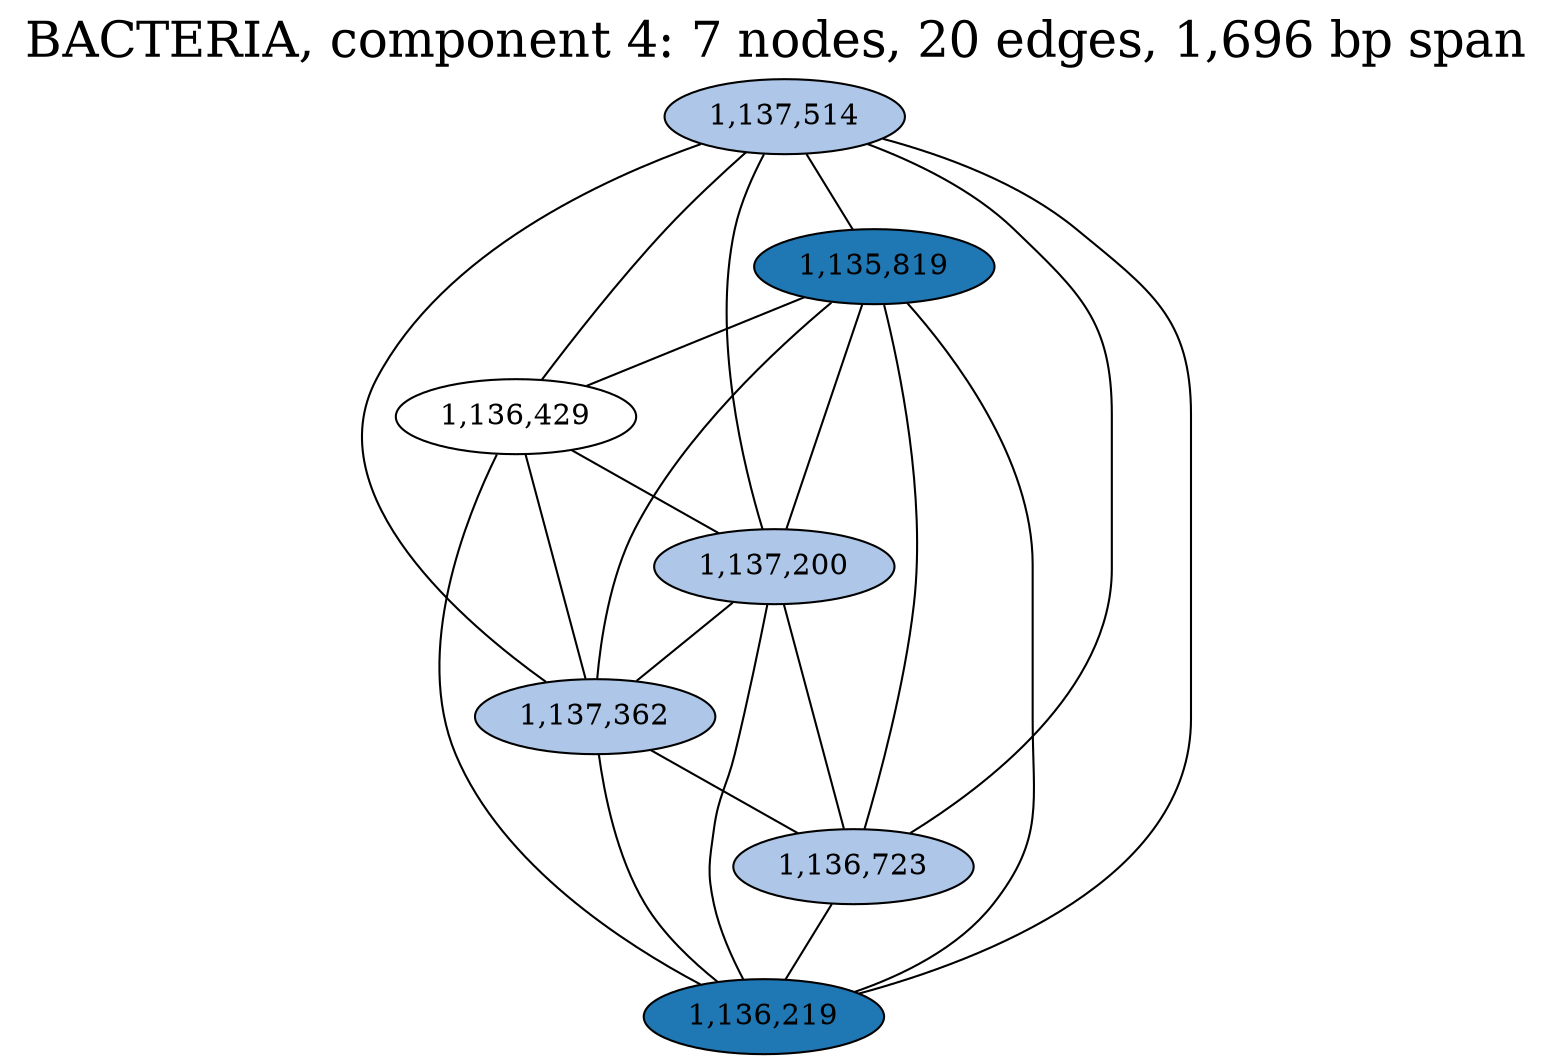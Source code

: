 graph BACTERIA_cc4 {
	overlap="prism50";
	outputorder="edgesfirst";
	label="BACTERIA, component 4: 7 nodes, 20 edges, 1,696 bp span";
	labelloc="t";
	fontsize=24;
	"1,137,514" [style="filled", fillcolor="#aec7e8", fontcolor="#000000"];
	"1,135,819" [style="filled", fillcolor="#1f77b4", fontcolor="#000000"];
	"1,136,429" [style="filled", fillcolor="#ffffff", fontcolor="#000000"];
	"1,137,200" [style="filled", fillcolor="#aec7e8", fontcolor="#000000"];
	"1,137,362" [style="filled", fillcolor="#aec7e8", fontcolor="#000000"];
	"1,136,723" [style="filled", fillcolor="#aec7e8", fontcolor="#000000"];
	"1,136,219" [style="filled", fillcolor="#1f77b4", fontcolor="#000000"];
	"1,137,514" -- "1,135,819";
	"1,137,514" -- "1,136,219";
	"1,137,514" -- "1,136,429";
	"1,137,514" -- "1,136,723";
	"1,137,514" -- "1,137,200";
	"1,137,514" -- "1,137,362";
	"1,135,819" -- "1,136,219";
	"1,135,819" -- "1,136,429";
	"1,135,819" -- "1,136,723";
	"1,135,819" -- "1,137,200";
	"1,135,819" -- "1,137,362";
	"1,136,429" -- "1,136,219";
	"1,136,429" -- "1,137,200";
	"1,136,429" -- "1,137,362";
	"1,137,200" -- "1,136,219";
	"1,137,200" -- "1,136,723";
	"1,137,200" -- "1,137,362";
	"1,137,362" -- "1,136,219";
	"1,137,362" -- "1,136,723";
	"1,136,723" -- "1,136,219";
}